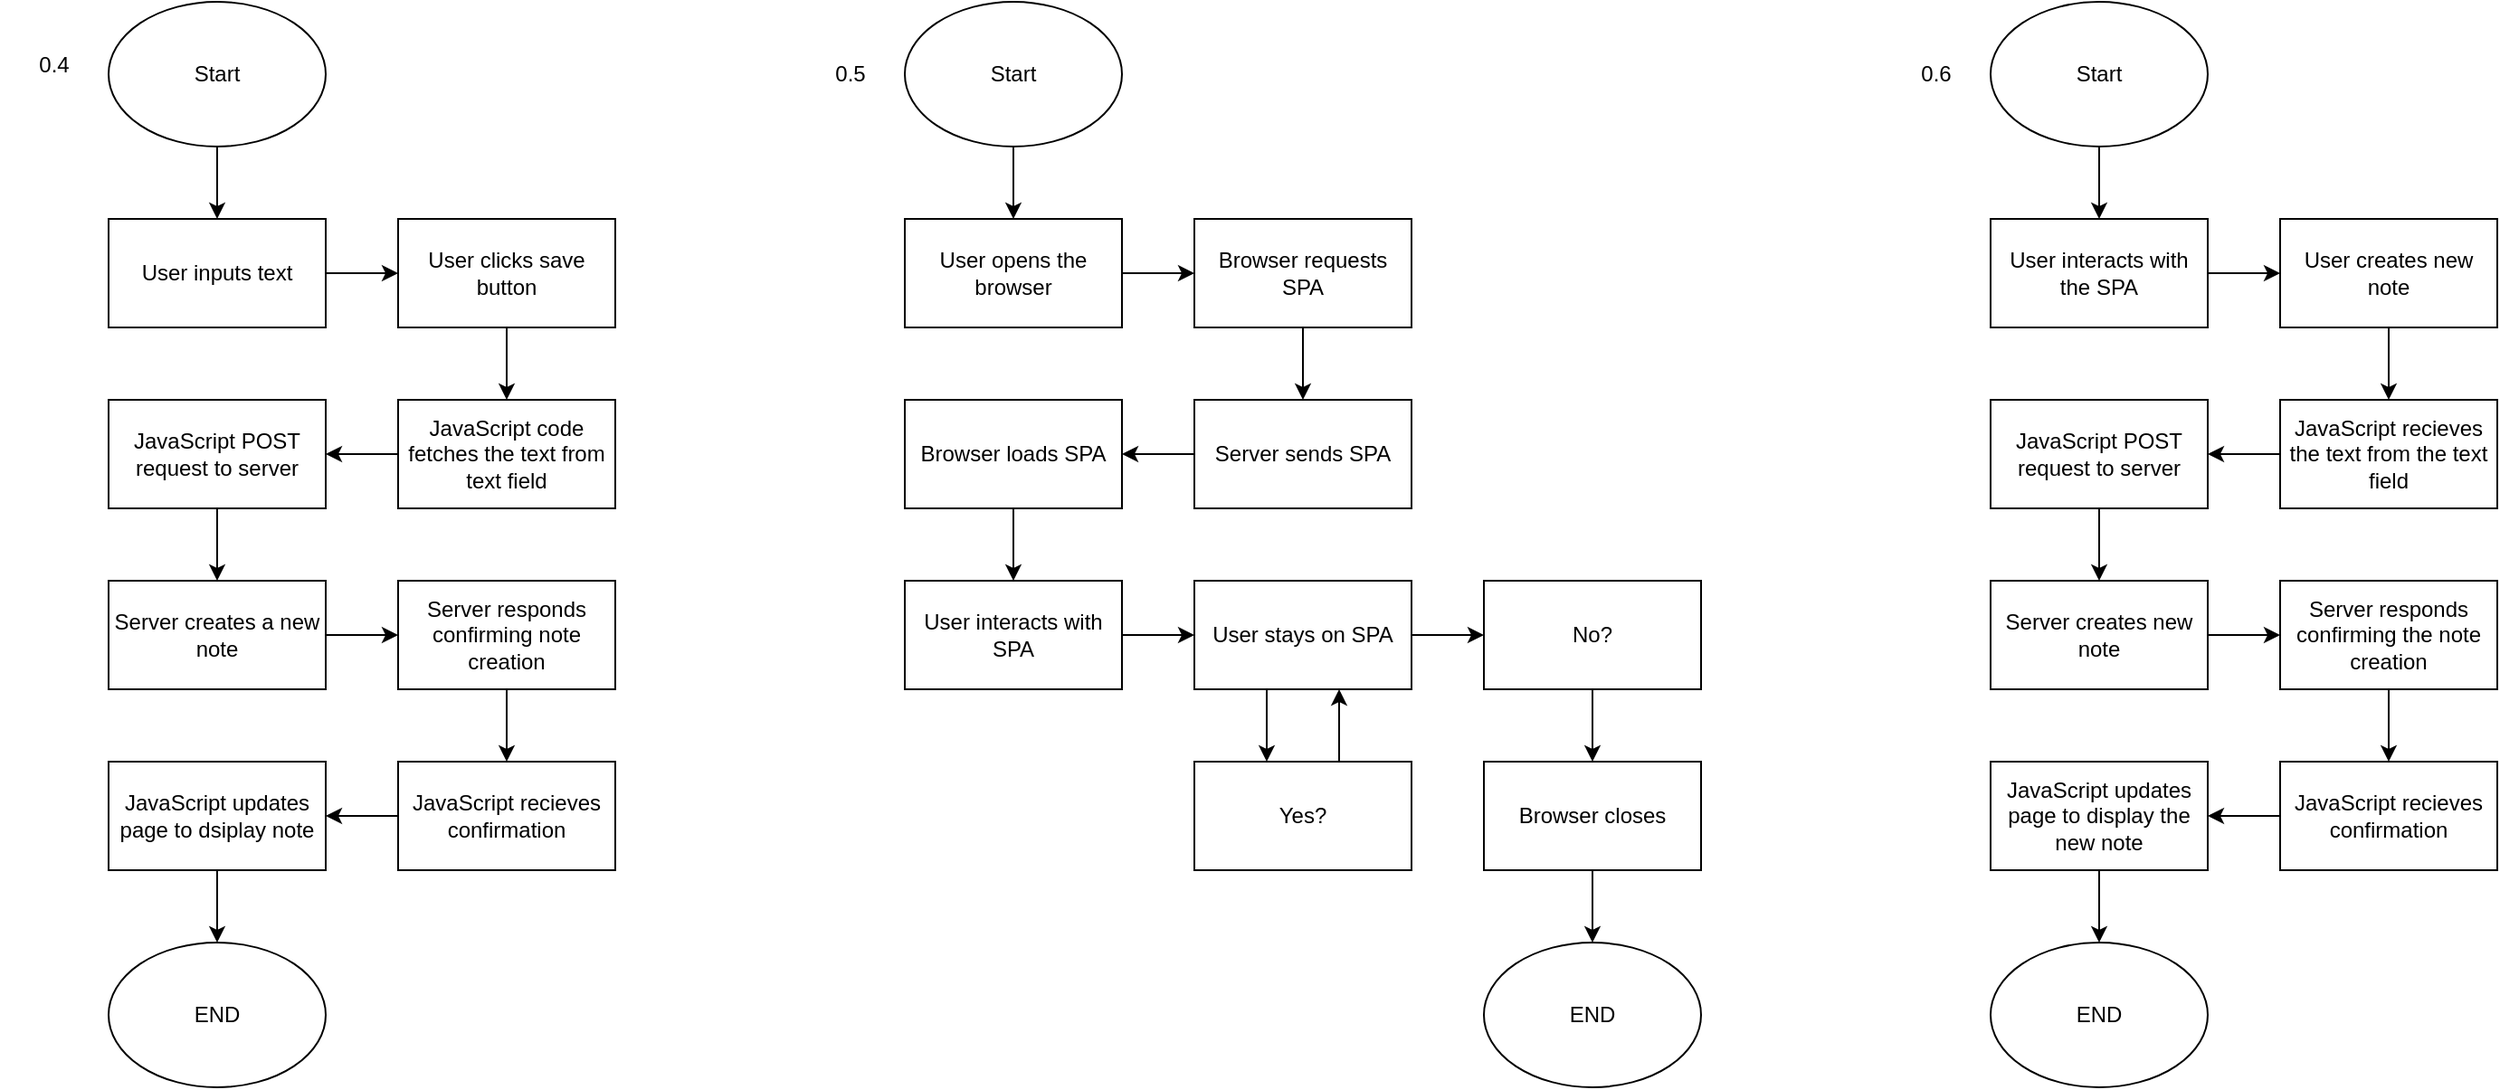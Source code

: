 <mxfile version="24.2.3" type="device">
  <diagram name="Sivu-1" id="qFintRYrw67vzZHU6Rl4">
    <mxGraphModel dx="1793" dy="933" grid="1" gridSize="10" guides="1" tooltips="1" connect="1" arrows="1" fold="1" page="1" pageScale="1" pageWidth="827" pageHeight="1169" math="0" shadow="0">
      <root>
        <mxCell id="0" />
        <mxCell id="1" parent="0" />
        <mxCell id="wfhGA45HPN33eEDIdVkI-28" value="Start" style="ellipse;whiteSpace=wrap;html=1;" vertex="1" parent="1">
          <mxGeometry x="80" y="80" width="120" height="80" as="geometry" />
        </mxCell>
        <mxCell id="wfhGA45HPN33eEDIdVkI-53" style="edgeStyle=orthogonalEdgeStyle;rounded=0;orthogonalLoop=1;jettySize=auto;html=1;entryX=0;entryY=0.5;entryDx=0;entryDy=0;" edge="1" parent="1" source="wfhGA45HPN33eEDIdVkI-29" target="wfhGA45HPN33eEDIdVkI-31">
          <mxGeometry relative="1" as="geometry" />
        </mxCell>
        <mxCell id="wfhGA45HPN33eEDIdVkI-29" value="User inputs text" style="rounded=0;whiteSpace=wrap;html=1;" vertex="1" parent="1">
          <mxGeometry x="80" y="200" width="120" height="60" as="geometry" />
        </mxCell>
        <mxCell id="wfhGA45HPN33eEDIdVkI-30" value="" style="endArrow=classic;html=1;rounded=0;exitX=0.5;exitY=1;exitDx=0;exitDy=0;entryX=0.5;entryY=0;entryDx=0;entryDy=0;" edge="1" parent="1" source="wfhGA45HPN33eEDIdVkI-28" target="wfhGA45HPN33eEDIdVkI-29">
          <mxGeometry width="50" height="50" relative="1" as="geometry">
            <mxPoint x="190" y="270" as="sourcePoint" />
            <mxPoint x="240" y="220" as="targetPoint" />
          </mxGeometry>
        </mxCell>
        <mxCell id="wfhGA45HPN33eEDIdVkI-54" style="edgeStyle=orthogonalEdgeStyle;rounded=0;orthogonalLoop=1;jettySize=auto;html=1;entryX=0.5;entryY=0;entryDx=0;entryDy=0;" edge="1" parent="1" source="wfhGA45HPN33eEDIdVkI-31" target="wfhGA45HPN33eEDIdVkI-33">
          <mxGeometry relative="1" as="geometry" />
        </mxCell>
        <mxCell id="wfhGA45HPN33eEDIdVkI-31" value="User clicks save button" style="rounded=0;whiteSpace=wrap;html=1;" vertex="1" parent="1">
          <mxGeometry x="240" y="200" width="120" height="60" as="geometry" />
        </mxCell>
        <mxCell id="wfhGA45HPN33eEDIdVkI-55" style="edgeStyle=orthogonalEdgeStyle;rounded=0;orthogonalLoop=1;jettySize=auto;html=1;entryX=1;entryY=0.5;entryDx=0;entryDy=0;" edge="1" parent="1" source="wfhGA45HPN33eEDIdVkI-33" target="wfhGA45HPN33eEDIdVkI-35">
          <mxGeometry relative="1" as="geometry" />
        </mxCell>
        <mxCell id="wfhGA45HPN33eEDIdVkI-33" value="JavaScript code fetches the text from text field" style="rounded=0;whiteSpace=wrap;html=1;" vertex="1" parent="1">
          <mxGeometry x="240" y="300" width="120" height="60" as="geometry" />
        </mxCell>
        <mxCell id="wfhGA45HPN33eEDIdVkI-56" style="edgeStyle=orthogonalEdgeStyle;rounded=0;orthogonalLoop=1;jettySize=auto;html=1;entryX=0.5;entryY=0;entryDx=0;entryDy=0;" edge="1" parent="1" source="wfhGA45HPN33eEDIdVkI-35" target="wfhGA45HPN33eEDIdVkI-41">
          <mxGeometry relative="1" as="geometry" />
        </mxCell>
        <mxCell id="wfhGA45HPN33eEDIdVkI-35" value="JavaScript POST request to server" style="rounded=0;whiteSpace=wrap;html=1;" vertex="1" parent="1">
          <mxGeometry x="80" y="300" width="120" height="60" as="geometry" />
        </mxCell>
        <mxCell id="wfhGA45HPN33eEDIdVkI-57" style="edgeStyle=orthogonalEdgeStyle;rounded=0;orthogonalLoop=1;jettySize=auto;html=1;entryX=0;entryY=0.5;entryDx=0;entryDy=0;" edge="1" parent="1" source="wfhGA45HPN33eEDIdVkI-41" target="wfhGA45HPN33eEDIdVkI-43">
          <mxGeometry relative="1" as="geometry" />
        </mxCell>
        <mxCell id="wfhGA45HPN33eEDIdVkI-41" value="Server creates a new note" style="rounded=0;whiteSpace=wrap;html=1;" vertex="1" parent="1">
          <mxGeometry x="80" y="400" width="120" height="60" as="geometry" />
        </mxCell>
        <mxCell id="wfhGA45HPN33eEDIdVkI-58" style="edgeStyle=orthogonalEdgeStyle;rounded=0;orthogonalLoop=1;jettySize=auto;html=1;entryX=0.5;entryY=0;entryDx=0;entryDy=0;" edge="1" parent="1" source="wfhGA45HPN33eEDIdVkI-43" target="wfhGA45HPN33eEDIdVkI-45">
          <mxGeometry relative="1" as="geometry" />
        </mxCell>
        <mxCell id="wfhGA45HPN33eEDIdVkI-43" value="Server responds confirming note creation" style="rounded=0;whiteSpace=wrap;html=1;" vertex="1" parent="1">
          <mxGeometry x="240" y="400" width="120" height="60" as="geometry" />
        </mxCell>
        <mxCell id="wfhGA45HPN33eEDIdVkI-59" style="edgeStyle=orthogonalEdgeStyle;rounded=0;orthogonalLoop=1;jettySize=auto;html=1;entryX=1;entryY=0.5;entryDx=0;entryDy=0;" edge="1" parent="1" source="wfhGA45HPN33eEDIdVkI-45" target="wfhGA45HPN33eEDIdVkI-47">
          <mxGeometry relative="1" as="geometry" />
        </mxCell>
        <mxCell id="wfhGA45HPN33eEDIdVkI-45" value="JavaScript recieves confirmation" style="rounded=0;whiteSpace=wrap;html=1;" vertex="1" parent="1">
          <mxGeometry x="240" y="500" width="120" height="60" as="geometry" />
        </mxCell>
        <mxCell id="wfhGA45HPN33eEDIdVkI-60" style="edgeStyle=orthogonalEdgeStyle;rounded=0;orthogonalLoop=1;jettySize=auto;html=1;" edge="1" parent="1" source="wfhGA45HPN33eEDIdVkI-47" target="wfhGA45HPN33eEDIdVkI-49">
          <mxGeometry relative="1" as="geometry" />
        </mxCell>
        <mxCell id="wfhGA45HPN33eEDIdVkI-47" value="JavaScript updates page to dsiplay note" style="rounded=0;whiteSpace=wrap;html=1;" vertex="1" parent="1">
          <mxGeometry x="80" y="500" width="120" height="60" as="geometry" />
        </mxCell>
        <mxCell id="wfhGA45HPN33eEDIdVkI-49" value="END" style="ellipse;whiteSpace=wrap;html=1;" vertex="1" parent="1">
          <mxGeometry x="80" y="600" width="120" height="80" as="geometry" />
        </mxCell>
        <mxCell id="wfhGA45HPN33eEDIdVkI-68" style="edgeStyle=orthogonalEdgeStyle;rounded=0;orthogonalLoop=1;jettySize=auto;html=1;" edge="1" parent="1" source="wfhGA45HPN33eEDIdVkI-61" target="wfhGA45HPN33eEDIdVkI-62">
          <mxGeometry relative="1" as="geometry" />
        </mxCell>
        <mxCell id="wfhGA45HPN33eEDIdVkI-61" value="Start" style="ellipse;whiteSpace=wrap;html=1;" vertex="1" parent="1">
          <mxGeometry x="520" y="80" width="120" height="80" as="geometry" />
        </mxCell>
        <mxCell id="wfhGA45HPN33eEDIdVkI-69" style="edgeStyle=orthogonalEdgeStyle;rounded=0;orthogonalLoop=1;jettySize=auto;html=1;entryX=0;entryY=0.5;entryDx=0;entryDy=0;" edge="1" parent="1" source="wfhGA45HPN33eEDIdVkI-62" target="wfhGA45HPN33eEDIdVkI-63">
          <mxGeometry relative="1" as="geometry" />
        </mxCell>
        <mxCell id="wfhGA45HPN33eEDIdVkI-62" value="User opens the browser" style="rounded=0;whiteSpace=wrap;html=1;" vertex="1" parent="1">
          <mxGeometry x="520" y="200" width="120" height="60" as="geometry" />
        </mxCell>
        <mxCell id="wfhGA45HPN33eEDIdVkI-75" style="edgeStyle=orthogonalEdgeStyle;rounded=0;orthogonalLoop=1;jettySize=auto;html=1;entryX=0.5;entryY=0;entryDx=0;entryDy=0;" edge="1" parent="1" source="wfhGA45HPN33eEDIdVkI-63" target="wfhGA45HPN33eEDIdVkI-64">
          <mxGeometry relative="1" as="geometry" />
        </mxCell>
        <mxCell id="wfhGA45HPN33eEDIdVkI-63" value="Browser requests SPA" style="rounded=0;whiteSpace=wrap;html=1;" vertex="1" parent="1">
          <mxGeometry x="680" y="200" width="120" height="60" as="geometry" />
        </mxCell>
        <mxCell id="wfhGA45HPN33eEDIdVkI-76" style="edgeStyle=orthogonalEdgeStyle;rounded=0;orthogonalLoop=1;jettySize=auto;html=1;" edge="1" parent="1" source="wfhGA45HPN33eEDIdVkI-64" target="wfhGA45HPN33eEDIdVkI-65">
          <mxGeometry relative="1" as="geometry" />
        </mxCell>
        <mxCell id="wfhGA45HPN33eEDIdVkI-64" value="Server sends SPA" style="rounded=0;whiteSpace=wrap;html=1;" vertex="1" parent="1">
          <mxGeometry x="680" y="300" width="120" height="60" as="geometry" />
        </mxCell>
        <mxCell id="wfhGA45HPN33eEDIdVkI-77" style="edgeStyle=orthogonalEdgeStyle;rounded=0;orthogonalLoop=1;jettySize=auto;html=1;entryX=0.5;entryY=0;entryDx=0;entryDy=0;" edge="1" parent="1" source="wfhGA45HPN33eEDIdVkI-65" target="wfhGA45HPN33eEDIdVkI-66">
          <mxGeometry relative="1" as="geometry" />
        </mxCell>
        <mxCell id="wfhGA45HPN33eEDIdVkI-65" value="Browser loads SPA" style="rounded=0;whiteSpace=wrap;html=1;" vertex="1" parent="1">
          <mxGeometry x="520" y="300" width="120" height="60" as="geometry" />
        </mxCell>
        <mxCell id="wfhGA45HPN33eEDIdVkI-78" style="edgeStyle=orthogonalEdgeStyle;rounded=0;orthogonalLoop=1;jettySize=auto;html=1;entryX=0;entryY=0.5;entryDx=0;entryDy=0;" edge="1" parent="1" source="wfhGA45HPN33eEDIdVkI-66" target="wfhGA45HPN33eEDIdVkI-67">
          <mxGeometry relative="1" as="geometry" />
        </mxCell>
        <mxCell id="wfhGA45HPN33eEDIdVkI-66" value="User interacts with SPA" style="rounded=0;whiteSpace=wrap;html=1;" vertex="1" parent="1">
          <mxGeometry x="520" y="400" width="120" height="60" as="geometry" />
        </mxCell>
        <mxCell id="wfhGA45HPN33eEDIdVkI-74" style="edgeStyle=orthogonalEdgeStyle;rounded=0;orthogonalLoop=1;jettySize=auto;html=1;" edge="1" parent="1" source="wfhGA45HPN33eEDIdVkI-67" target="wfhGA45HPN33eEDIdVkI-70">
          <mxGeometry relative="1" as="geometry">
            <Array as="points">
              <mxPoint x="720" y="480" />
              <mxPoint x="720" y="480" />
            </Array>
          </mxGeometry>
        </mxCell>
        <mxCell id="wfhGA45HPN33eEDIdVkI-85" style="edgeStyle=orthogonalEdgeStyle;rounded=0;orthogonalLoop=1;jettySize=auto;html=1;entryX=0;entryY=0.5;entryDx=0;entryDy=0;" edge="1" parent="1" source="wfhGA45HPN33eEDIdVkI-67" target="wfhGA45HPN33eEDIdVkI-82">
          <mxGeometry relative="1" as="geometry" />
        </mxCell>
        <mxCell id="wfhGA45HPN33eEDIdVkI-67" value="User stays on SPA" style="rounded=0;whiteSpace=wrap;html=1;" vertex="1" parent="1">
          <mxGeometry x="680" y="400" width="120" height="60" as="geometry" />
        </mxCell>
        <mxCell id="wfhGA45HPN33eEDIdVkI-70" value="Yes?" style="rounded=0;whiteSpace=wrap;html=1;" vertex="1" parent="1">
          <mxGeometry x="680" y="500" width="120" height="60" as="geometry" />
        </mxCell>
        <mxCell id="wfhGA45HPN33eEDIdVkI-81" style="edgeStyle=orthogonalEdgeStyle;rounded=0;orthogonalLoop=1;jettySize=auto;html=1;" edge="1" parent="1">
          <mxGeometry relative="1" as="geometry">
            <mxPoint x="760" y="500" as="sourcePoint" />
            <mxPoint x="760" y="460" as="targetPoint" />
            <Array as="points">
              <mxPoint x="760" y="480" />
              <mxPoint x="760" y="480" />
            </Array>
          </mxGeometry>
        </mxCell>
        <mxCell id="wfhGA45HPN33eEDIdVkI-86" style="edgeStyle=orthogonalEdgeStyle;rounded=0;orthogonalLoop=1;jettySize=auto;html=1;" edge="1" parent="1" source="wfhGA45HPN33eEDIdVkI-82" target="wfhGA45HPN33eEDIdVkI-83">
          <mxGeometry relative="1" as="geometry" />
        </mxCell>
        <mxCell id="wfhGA45HPN33eEDIdVkI-82" value="No?" style="rounded=0;whiteSpace=wrap;html=1;" vertex="1" parent="1">
          <mxGeometry x="840" y="400" width="120" height="60" as="geometry" />
        </mxCell>
        <mxCell id="wfhGA45HPN33eEDIdVkI-87" style="edgeStyle=orthogonalEdgeStyle;rounded=0;orthogonalLoop=1;jettySize=auto;html=1;" edge="1" parent="1" source="wfhGA45HPN33eEDIdVkI-83" target="wfhGA45HPN33eEDIdVkI-84">
          <mxGeometry relative="1" as="geometry" />
        </mxCell>
        <mxCell id="wfhGA45HPN33eEDIdVkI-83" value="Browser closes" style="rounded=0;whiteSpace=wrap;html=1;" vertex="1" parent="1">
          <mxGeometry x="840" y="500" width="120" height="60" as="geometry" />
        </mxCell>
        <mxCell id="wfhGA45HPN33eEDIdVkI-84" value="END" style="ellipse;whiteSpace=wrap;html=1;" vertex="1" parent="1">
          <mxGeometry x="840" y="600" width="120" height="80" as="geometry" />
        </mxCell>
        <mxCell id="wfhGA45HPN33eEDIdVkI-99" style="edgeStyle=orthogonalEdgeStyle;rounded=0;orthogonalLoop=1;jettySize=auto;html=1;" edge="1" parent="1" source="wfhGA45HPN33eEDIdVkI-88" target="wfhGA45HPN33eEDIdVkI-89">
          <mxGeometry relative="1" as="geometry" />
        </mxCell>
        <mxCell id="wfhGA45HPN33eEDIdVkI-88" value="Start" style="ellipse;whiteSpace=wrap;html=1;" vertex="1" parent="1">
          <mxGeometry x="1120" y="80" width="120" height="80" as="geometry" />
        </mxCell>
        <mxCell id="wfhGA45HPN33eEDIdVkI-100" style="edgeStyle=orthogonalEdgeStyle;rounded=0;orthogonalLoop=1;jettySize=auto;html=1;entryX=0;entryY=0.5;entryDx=0;entryDy=0;" edge="1" parent="1" source="wfhGA45HPN33eEDIdVkI-89" target="wfhGA45HPN33eEDIdVkI-90">
          <mxGeometry relative="1" as="geometry" />
        </mxCell>
        <mxCell id="wfhGA45HPN33eEDIdVkI-89" value="User interacts with the SPA" style="rounded=0;whiteSpace=wrap;html=1;" vertex="1" parent="1">
          <mxGeometry x="1120" y="200" width="120" height="60" as="geometry" />
        </mxCell>
        <mxCell id="wfhGA45HPN33eEDIdVkI-101" style="edgeStyle=orthogonalEdgeStyle;rounded=0;orthogonalLoop=1;jettySize=auto;html=1;entryX=0.5;entryY=0;entryDx=0;entryDy=0;" edge="1" parent="1" source="wfhGA45HPN33eEDIdVkI-90" target="wfhGA45HPN33eEDIdVkI-91">
          <mxGeometry relative="1" as="geometry" />
        </mxCell>
        <mxCell id="wfhGA45HPN33eEDIdVkI-90" value="User creates new note" style="rounded=0;whiteSpace=wrap;html=1;" vertex="1" parent="1">
          <mxGeometry x="1280" y="200" width="120" height="60" as="geometry" />
        </mxCell>
        <mxCell id="wfhGA45HPN33eEDIdVkI-102" style="edgeStyle=orthogonalEdgeStyle;rounded=0;orthogonalLoop=1;jettySize=auto;html=1;entryX=1;entryY=0.5;entryDx=0;entryDy=0;" edge="1" parent="1" source="wfhGA45HPN33eEDIdVkI-91" target="wfhGA45HPN33eEDIdVkI-92">
          <mxGeometry relative="1" as="geometry" />
        </mxCell>
        <mxCell id="wfhGA45HPN33eEDIdVkI-91" value="JavaScript recieves the text from the text field" style="rounded=0;whiteSpace=wrap;html=1;" vertex="1" parent="1">
          <mxGeometry x="1280" y="300" width="120" height="60" as="geometry" />
        </mxCell>
        <mxCell id="wfhGA45HPN33eEDIdVkI-103" style="edgeStyle=orthogonalEdgeStyle;rounded=0;orthogonalLoop=1;jettySize=auto;html=1;entryX=0.5;entryY=0;entryDx=0;entryDy=0;" edge="1" parent="1" source="wfhGA45HPN33eEDIdVkI-92" target="wfhGA45HPN33eEDIdVkI-93">
          <mxGeometry relative="1" as="geometry" />
        </mxCell>
        <mxCell id="wfhGA45HPN33eEDIdVkI-92" value="JavaScript POST request to server" style="rounded=0;whiteSpace=wrap;html=1;" vertex="1" parent="1">
          <mxGeometry x="1120" y="300" width="120" height="60" as="geometry" />
        </mxCell>
        <mxCell id="wfhGA45HPN33eEDIdVkI-104" style="edgeStyle=orthogonalEdgeStyle;rounded=0;orthogonalLoop=1;jettySize=auto;html=1;entryX=0;entryY=0.5;entryDx=0;entryDy=0;" edge="1" parent="1" source="wfhGA45HPN33eEDIdVkI-93" target="wfhGA45HPN33eEDIdVkI-94">
          <mxGeometry relative="1" as="geometry" />
        </mxCell>
        <mxCell id="wfhGA45HPN33eEDIdVkI-93" value="Server creates new note" style="rounded=0;whiteSpace=wrap;html=1;" vertex="1" parent="1">
          <mxGeometry x="1120" y="400" width="120" height="60" as="geometry" />
        </mxCell>
        <mxCell id="wfhGA45HPN33eEDIdVkI-105" style="edgeStyle=orthogonalEdgeStyle;rounded=0;orthogonalLoop=1;jettySize=auto;html=1;entryX=0.5;entryY=0;entryDx=0;entryDy=0;" edge="1" parent="1" source="wfhGA45HPN33eEDIdVkI-94" target="wfhGA45HPN33eEDIdVkI-95">
          <mxGeometry relative="1" as="geometry" />
        </mxCell>
        <mxCell id="wfhGA45HPN33eEDIdVkI-94" value="Server responds confirming the note creation" style="rounded=0;whiteSpace=wrap;html=1;" vertex="1" parent="1">
          <mxGeometry x="1280" y="400" width="120" height="60" as="geometry" />
        </mxCell>
        <mxCell id="wfhGA45HPN33eEDIdVkI-106" style="edgeStyle=orthogonalEdgeStyle;rounded=0;orthogonalLoop=1;jettySize=auto;html=1;entryX=1;entryY=0.5;entryDx=0;entryDy=0;" edge="1" parent="1" source="wfhGA45HPN33eEDIdVkI-95" target="wfhGA45HPN33eEDIdVkI-96">
          <mxGeometry relative="1" as="geometry" />
        </mxCell>
        <mxCell id="wfhGA45HPN33eEDIdVkI-95" value="JavaScript recieves confirmation" style="rounded=0;whiteSpace=wrap;html=1;" vertex="1" parent="1">
          <mxGeometry x="1280" y="500" width="120" height="60" as="geometry" />
        </mxCell>
        <mxCell id="wfhGA45HPN33eEDIdVkI-107" style="edgeStyle=orthogonalEdgeStyle;rounded=0;orthogonalLoop=1;jettySize=auto;html=1;" edge="1" parent="1" source="wfhGA45HPN33eEDIdVkI-96" target="wfhGA45HPN33eEDIdVkI-98">
          <mxGeometry relative="1" as="geometry" />
        </mxCell>
        <mxCell id="wfhGA45HPN33eEDIdVkI-96" value="JavaScript updates page to display the new note" style="rounded=0;whiteSpace=wrap;html=1;" vertex="1" parent="1">
          <mxGeometry x="1120" y="500" width="120" height="60" as="geometry" />
        </mxCell>
        <mxCell id="wfhGA45HPN33eEDIdVkI-98" value="END" style="ellipse;whiteSpace=wrap;html=1;" vertex="1" parent="1">
          <mxGeometry x="1120" y="600" width="120" height="80" as="geometry" />
        </mxCell>
        <mxCell id="wfhGA45HPN33eEDIdVkI-108" value="0.4" style="text;html=1;align=center;verticalAlign=middle;whiteSpace=wrap;rounded=0;" vertex="1" parent="1">
          <mxGeometry x="20" y="100" width="60" height="30" as="geometry" />
        </mxCell>
        <mxCell id="wfhGA45HPN33eEDIdVkI-109" value="0.5" style="text;html=1;align=center;verticalAlign=middle;whiteSpace=wrap;rounded=0;" vertex="1" parent="1">
          <mxGeometry x="460" y="105" width="60" height="30" as="geometry" />
        </mxCell>
        <mxCell id="wfhGA45HPN33eEDIdVkI-110" value="0.6" style="text;html=1;align=center;verticalAlign=middle;whiteSpace=wrap;rounded=0;" vertex="1" parent="1">
          <mxGeometry x="1060" y="105" width="60" height="30" as="geometry" />
        </mxCell>
      </root>
    </mxGraphModel>
  </diagram>
</mxfile>
